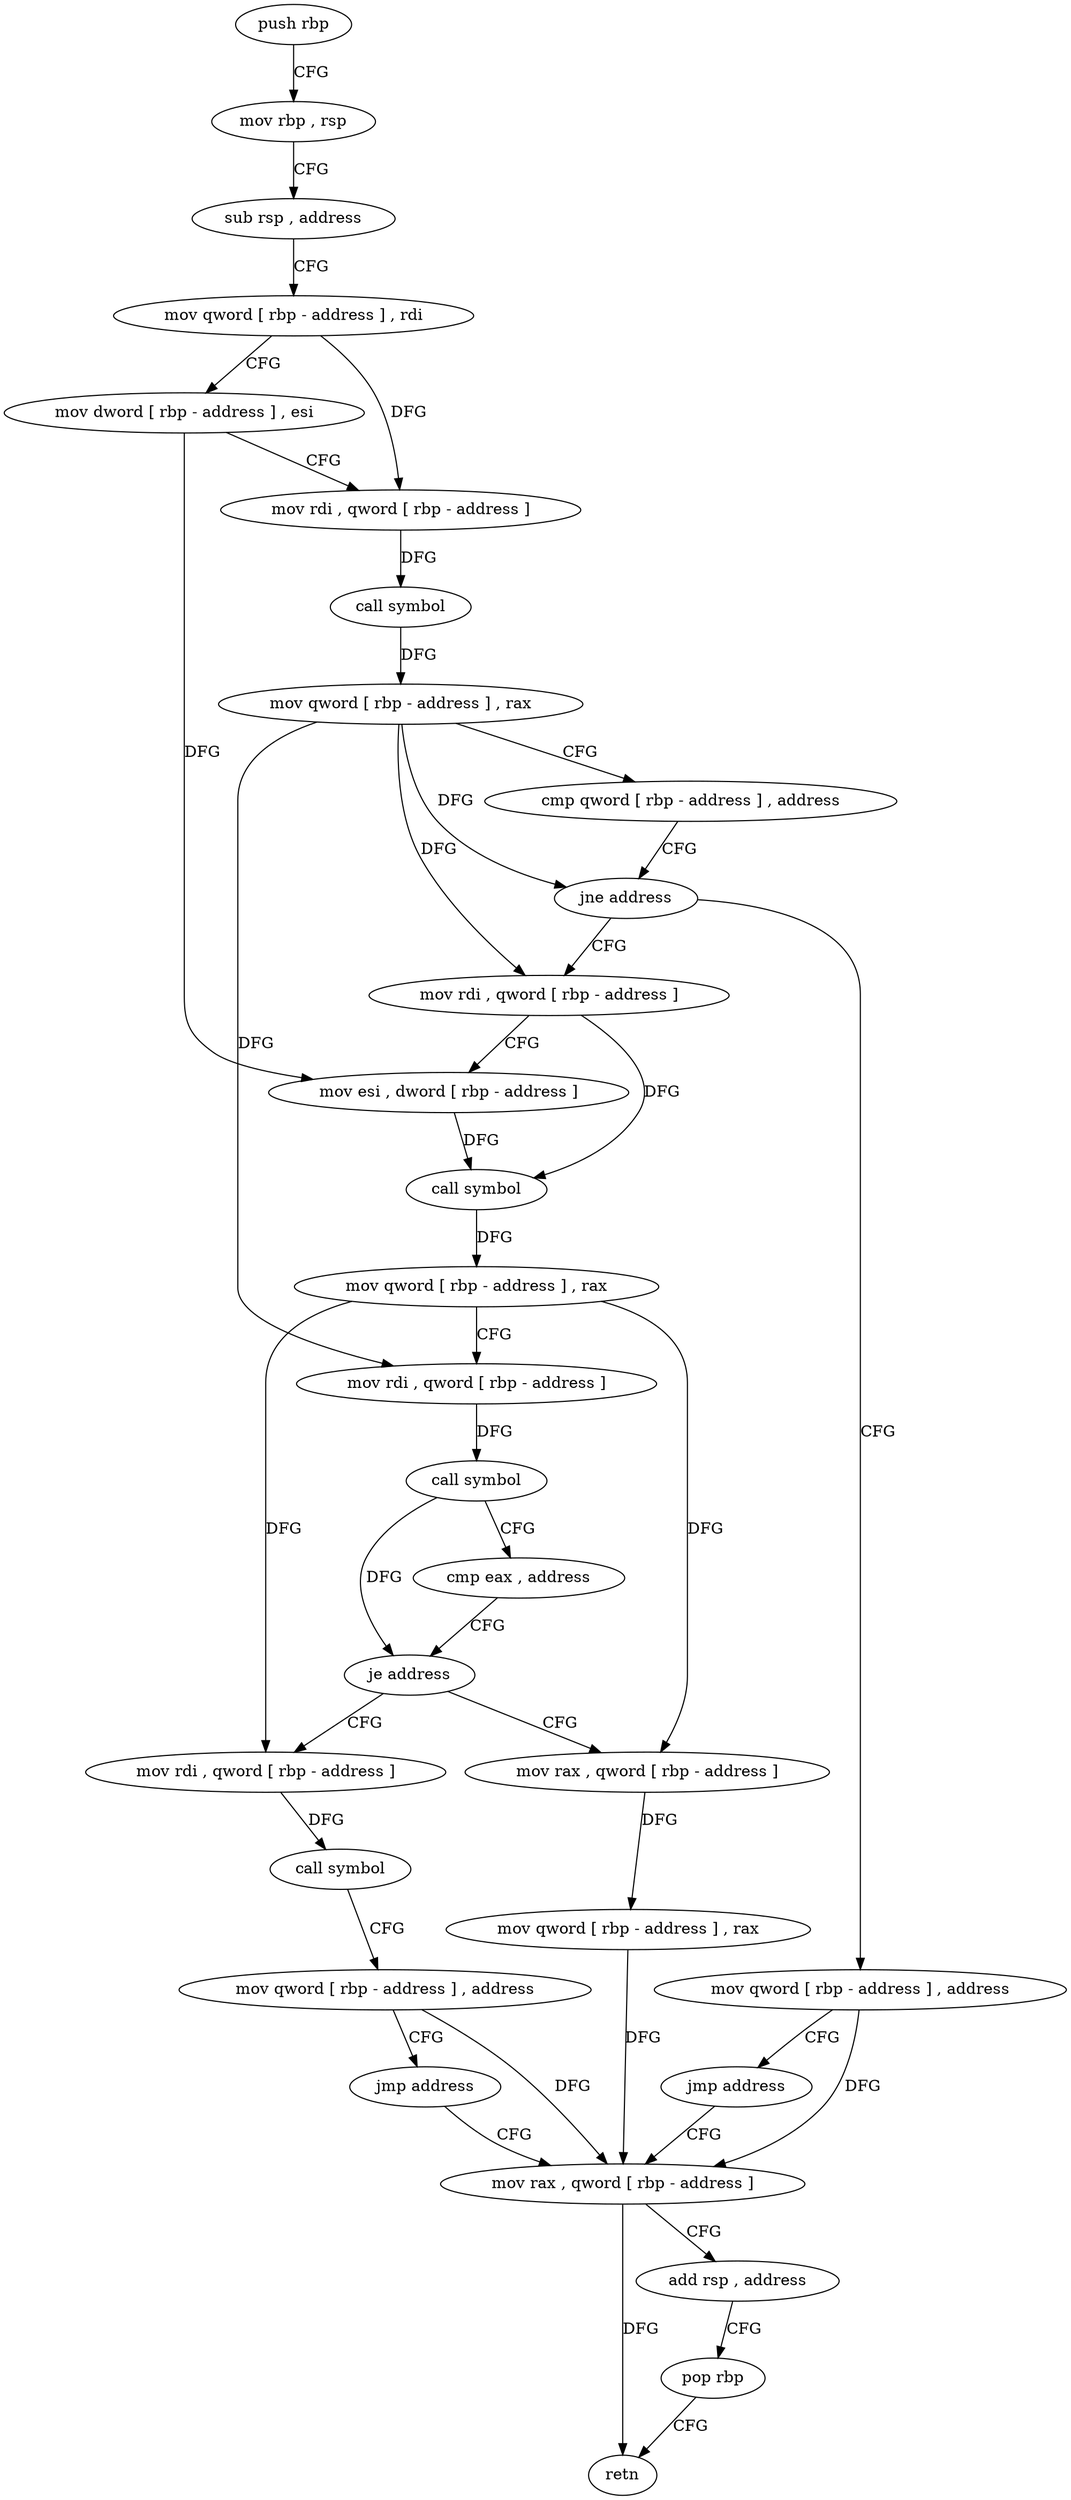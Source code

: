 digraph "func" {
"4286512" [label = "push rbp" ]
"4286513" [label = "mov rbp , rsp" ]
"4286516" [label = "sub rsp , address" ]
"4286520" [label = "mov qword [ rbp - address ] , rdi" ]
"4286524" [label = "mov dword [ rbp - address ] , esi" ]
"4286527" [label = "mov rdi , qword [ rbp - address ]" ]
"4286531" [label = "call symbol" ]
"4286536" [label = "mov qword [ rbp - address ] , rax" ]
"4286540" [label = "cmp qword [ rbp - address ] , address" ]
"4286545" [label = "jne address" ]
"4286564" [label = "mov rdi , qword [ rbp - address ]" ]
"4286551" [label = "mov qword [ rbp - address ] , address" ]
"4286568" [label = "mov esi , dword [ rbp - address ]" ]
"4286571" [label = "call symbol" ]
"4286576" [label = "mov qword [ rbp - address ] , rax" ]
"4286580" [label = "mov rdi , qword [ rbp - address ]" ]
"4286584" [label = "call symbol" ]
"4286589" [label = "cmp eax , address" ]
"4286592" [label = "je address" ]
"4286620" [label = "mov rax , qword [ rbp - address ]" ]
"4286598" [label = "mov rdi , qword [ rbp - address ]" ]
"4286559" [label = "jmp address" ]
"4286628" [label = "mov rax , qword [ rbp - address ]" ]
"4286624" [label = "mov qword [ rbp - address ] , rax" ]
"4286602" [label = "call symbol" ]
"4286607" [label = "mov qword [ rbp - address ] , address" ]
"4286615" [label = "jmp address" ]
"4286632" [label = "add rsp , address" ]
"4286636" [label = "pop rbp" ]
"4286637" [label = "retn" ]
"4286512" -> "4286513" [ label = "CFG" ]
"4286513" -> "4286516" [ label = "CFG" ]
"4286516" -> "4286520" [ label = "CFG" ]
"4286520" -> "4286524" [ label = "CFG" ]
"4286520" -> "4286527" [ label = "DFG" ]
"4286524" -> "4286527" [ label = "CFG" ]
"4286524" -> "4286568" [ label = "DFG" ]
"4286527" -> "4286531" [ label = "DFG" ]
"4286531" -> "4286536" [ label = "DFG" ]
"4286536" -> "4286540" [ label = "CFG" ]
"4286536" -> "4286545" [ label = "DFG" ]
"4286536" -> "4286564" [ label = "DFG" ]
"4286536" -> "4286580" [ label = "DFG" ]
"4286540" -> "4286545" [ label = "CFG" ]
"4286545" -> "4286564" [ label = "CFG" ]
"4286545" -> "4286551" [ label = "CFG" ]
"4286564" -> "4286568" [ label = "CFG" ]
"4286564" -> "4286571" [ label = "DFG" ]
"4286551" -> "4286559" [ label = "CFG" ]
"4286551" -> "4286628" [ label = "DFG" ]
"4286568" -> "4286571" [ label = "DFG" ]
"4286571" -> "4286576" [ label = "DFG" ]
"4286576" -> "4286580" [ label = "CFG" ]
"4286576" -> "4286620" [ label = "DFG" ]
"4286576" -> "4286598" [ label = "DFG" ]
"4286580" -> "4286584" [ label = "DFG" ]
"4286584" -> "4286589" [ label = "CFG" ]
"4286584" -> "4286592" [ label = "DFG" ]
"4286589" -> "4286592" [ label = "CFG" ]
"4286592" -> "4286620" [ label = "CFG" ]
"4286592" -> "4286598" [ label = "CFG" ]
"4286620" -> "4286624" [ label = "DFG" ]
"4286598" -> "4286602" [ label = "DFG" ]
"4286559" -> "4286628" [ label = "CFG" ]
"4286628" -> "4286632" [ label = "CFG" ]
"4286628" -> "4286637" [ label = "DFG" ]
"4286624" -> "4286628" [ label = "DFG" ]
"4286602" -> "4286607" [ label = "CFG" ]
"4286607" -> "4286615" [ label = "CFG" ]
"4286607" -> "4286628" [ label = "DFG" ]
"4286615" -> "4286628" [ label = "CFG" ]
"4286632" -> "4286636" [ label = "CFG" ]
"4286636" -> "4286637" [ label = "CFG" ]
}
